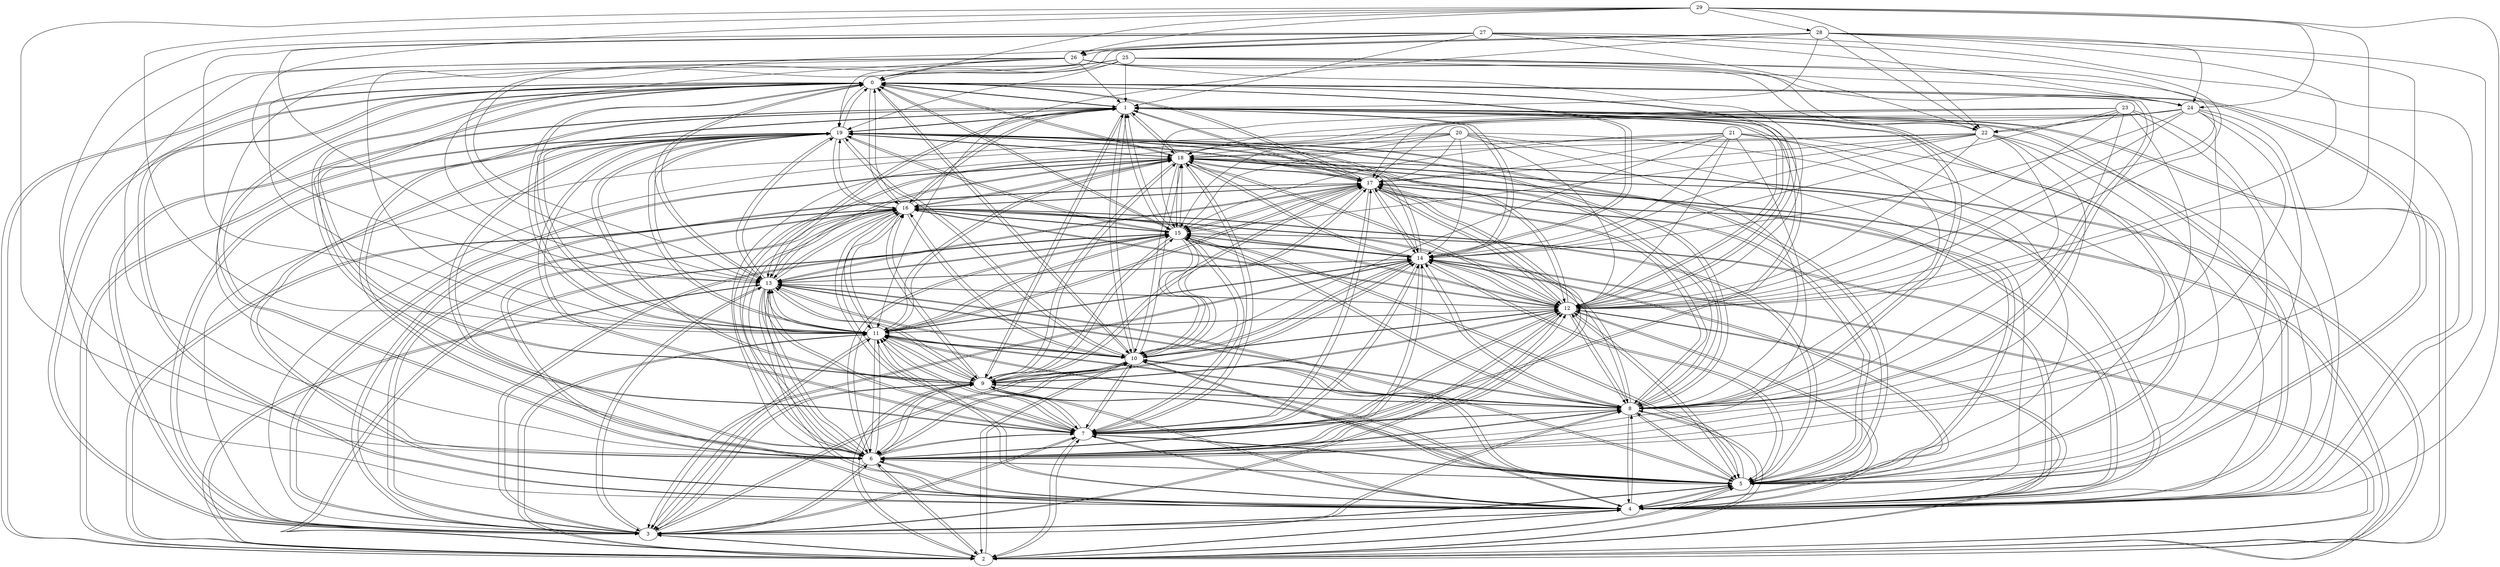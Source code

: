 digraph b {
0 -> 1 ;
0 -> 2 ;
0 -> 3 ;
0 -> 4 ;
0 -> 5 ;
0 -> 6 ;
0 -> 7 ;
0 -> 8 ;
0 -> 9 ;
0 -> 10 ;
0 -> 11 ;
0 -> 12 ;
0 -> 13 ;
0 -> 14 ;
0 -> 15 ;
0 -> 16 ;
0 -> 17 ;
0 -> 18 ;
0 -> 19 ;
1 -> 0 ;
1 -> 2 ;
1 -> 3 ;
1 -> 4 ;
1 -> 5 ;
1 -> 6 ;
1 -> 7 ;
1 -> 8 ;
1 -> 9 ;
1 -> 10 ;
1 -> 11 ;
1 -> 12 ;
1 -> 13 ;
1 -> 14 ;
1 -> 15 ;
1 -> 16 ;
1 -> 17 ;
1 -> 18 ;
1 -> 19 ;
2 -> 0 ;
2 -> 1 ;
2 -> 3 ;
2 -> 4 ;
2 -> 5 ;
2 -> 6 ;
2 -> 7 ;
2 -> 8 ;
2 -> 9 ;
2 -> 10 ;
2 -> 11 ;
2 -> 12 ;
2 -> 13 ;
2 -> 14 ;
2 -> 15 ;
2 -> 16 ;
2 -> 17 ;
2 -> 18 ;
2 -> 19 ;
3 -> 0 ;
3 -> 1 ;
3 -> 2 ;
3 -> 4 ;
3 -> 5 ;
3 -> 6 ;
3 -> 7 ;
3 -> 8 ;
3 -> 9 ;
3 -> 10 ;
3 -> 11 ;
3 -> 12 ;
3 -> 13 ;
3 -> 14 ;
3 -> 15 ;
3 -> 16 ;
3 -> 17 ;
3 -> 18 ;
3 -> 19 ;
4 -> 0 ;
4 -> 1 ;
4 -> 2 ;
4 -> 3 ;
4 -> 5 ;
4 -> 6 ;
4 -> 7 ;
4 -> 8 ;
4 -> 9 ;
4 -> 10 ;
4 -> 11 ;
4 -> 12 ;
4 -> 13 ;
4 -> 14 ;
4 -> 15 ;
4 -> 16 ;
4 -> 17 ;
4 -> 18 ;
4 -> 19 ;
5 -> 0 ;
5 -> 1 ;
5 -> 2 ;
5 -> 3 ;
5 -> 4 ;
5 -> 6 ;
5 -> 7 ;
5 -> 8 ;
5 -> 9 ;
5 -> 10 ;
5 -> 11 ;
5 -> 12 ;
5 -> 13 ;
5 -> 14 ;
5 -> 15 ;
5 -> 16 ;
5 -> 17 ;
5 -> 18 ;
5 -> 19 ;
6 -> 0 ;
6 -> 1 ;
6 -> 2 ;
6 -> 3 ;
6 -> 4 ;
6 -> 5 ;
6 -> 7 ;
6 -> 8 ;
6 -> 9 ;
6 -> 10 ;
6 -> 11 ;
6 -> 12 ;
6 -> 13 ;
6 -> 14 ;
6 -> 15 ;
6 -> 16 ;
6 -> 17 ;
6 -> 18 ;
6 -> 19 ;
7 -> 0 ;
7 -> 1 ;
7 -> 2 ;
7 -> 3 ;
7 -> 4 ;
7 -> 5 ;
7 -> 6 ;
7 -> 8 ;
7 -> 9 ;
7 -> 10 ;
7 -> 11 ;
7 -> 12 ;
7 -> 13 ;
7 -> 14 ;
7 -> 15 ;
7 -> 16 ;
7 -> 17 ;
7 -> 18 ;
7 -> 19 ;
8 -> 0 ;
8 -> 1 ;
8 -> 2 ;
8 -> 3 ;
8 -> 4 ;
8 -> 5 ;
8 -> 6 ;
8 -> 7 ;
8 -> 9 ;
8 -> 10 ;
8 -> 11 ;
8 -> 12 ;
8 -> 13 ;
8 -> 14 ;
8 -> 15 ;
8 -> 16 ;
8 -> 17 ;
8 -> 18 ;
8 -> 19 ;
9 -> 0 ;
9 -> 1 ;
9 -> 2 ;
9 -> 3 ;
9 -> 4 ;
9 -> 5 ;
9 -> 6 ;
9 -> 7 ;
9 -> 8 ;
9 -> 10 ;
9 -> 11 ;
9 -> 12 ;
9 -> 13 ;
9 -> 14 ;
9 -> 15 ;
9 -> 16 ;
9 -> 17 ;
9 -> 18 ;
9 -> 19 ;
10 -> 0 ;
10 -> 1 ;
10 -> 2 ;
10 -> 3 ;
10 -> 4 ;
10 -> 5 ;
10 -> 6 ;
10 -> 7 ;
10 -> 8 ;
10 -> 9 ;
10 -> 11 ;
10 -> 12 ;
10 -> 13 ;
10 -> 14 ;
10 -> 15 ;
10 -> 16 ;
10 -> 17 ;
10 -> 18 ;
10 -> 19 ;
11 -> 0 ;
11 -> 1 ;
11 -> 2 ;
11 -> 3 ;
11 -> 4 ;
11 -> 5 ;
11 -> 6 ;
11 -> 7 ;
11 -> 8 ;
11 -> 9 ;
11 -> 10 ;
11 -> 12 ;
11 -> 13 ;
11 -> 14 ;
11 -> 15 ;
11 -> 16 ;
11 -> 17 ;
11 -> 18 ;
11 -> 19 ;
12 -> 0 ;
12 -> 1 ;
12 -> 2 ;
12 -> 3 ;
12 -> 4 ;
12 -> 5 ;
12 -> 6 ;
12 -> 7 ;
12 -> 8 ;
12 -> 9 ;
12 -> 10 ;
12 -> 11 ;
12 -> 13 ;
12 -> 14 ;
12 -> 15 ;
12 -> 16 ;
12 -> 17 ;
12 -> 18 ;
12 -> 19 ;
13 -> 0 ;
13 -> 1 ;
13 -> 2 ;
13 -> 3 ;
13 -> 4 ;
13 -> 5 ;
13 -> 6 ;
13 -> 7 ;
13 -> 8 ;
13 -> 9 ;
13 -> 10 ;
13 -> 11 ;
13 -> 12 ;
13 -> 14 ;
13 -> 15 ;
13 -> 16 ;
13 -> 17 ;
13 -> 18 ;
13 -> 19 ;
14 -> 0 ;
14 -> 1 ;
14 -> 2 ;
14 -> 3 ;
14 -> 4 ;
14 -> 5 ;
14 -> 6 ;
14 -> 7 ;
14 -> 8 ;
14 -> 9 ;
14 -> 10 ;
14 -> 11 ;
14 -> 12 ;
14 -> 13 ;
14 -> 15 ;
14 -> 16 ;
14 -> 17 ;
14 -> 18 ;
14 -> 19 ;
15 -> 0 ;
15 -> 1 ;
15 -> 2 ;
15 -> 3 ;
15 -> 4 ;
15 -> 5 ;
15 -> 6 ;
15 -> 7 ;
15 -> 8 ;
15 -> 9 ;
15 -> 10 ;
15 -> 11 ;
15 -> 12 ;
15 -> 13 ;
15 -> 14 ;
15 -> 16 ;
15 -> 17 ;
15 -> 18 ;
15 -> 19 ;
16 -> 0 ;
16 -> 1 ;
16 -> 2 ;
16 -> 3 ;
16 -> 4 ;
16 -> 5 ;
16 -> 6 ;
16 -> 7 ;
16 -> 8 ;
16 -> 9 ;
16 -> 10 ;
16 -> 11 ;
16 -> 12 ;
16 -> 13 ;
16 -> 14 ;
16 -> 15 ;
16 -> 17 ;
16 -> 18 ;
16 -> 19 ;
17 -> 0 ;
17 -> 1 ;
17 -> 2 ;
17 -> 3 ;
17 -> 4 ;
17 -> 5 ;
17 -> 6 ;
17 -> 7 ;
17 -> 8 ;
17 -> 9 ;
17 -> 10 ;
17 -> 11 ;
17 -> 12 ;
17 -> 13 ;
17 -> 14 ;
17 -> 15 ;
17 -> 16 ;
17 -> 18 ;
17 -> 19 ;
18 -> 0 ;
18 -> 1 ;
18 -> 2 ;
18 -> 3 ;
18 -> 4 ;
18 -> 5 ;
18 -> 6 ;
18 -> 7 ;
18 -> 8 ;
18 -> 9 ;
18 -> 10 ;
18 -> 11 ;
18 -> 12 ;
18 -> 13 ;
18 -> 14 ;
18 -> 15 ;
18 -> 16 ;
18 -> 17 ;
18 -> 19 ;
19 -> 0 ;
19 -> 1 ;
19 -> 2 ;
19 -> 3 ;
19 -> 4 ;
19 -> 5 ;
19 -> 6 ;
19 -> 7 ;
19 -> 8 ;
19 -> 9 ;
19 -> 10 ;
19 -> 11 ;
19 -> 12 ;
19 -> 13 ;
19 -> 14 ;
19 -> 15 ;
19 -> 16 ;
19 -> 17 ;
19 -> 18 ;
20 -> 5 ;
20 -> 6 ;
20 -> 4 ;
20 -> 12 ;
20 -> 18 ;
20 -> 14 ;
20 -> 8 ;
20 -> 17 ;
20 -> 15 ;
20 -> 3 ;
21 -> 5 ;
21 -> 6 ;
21 -> 4 ;
21 -> 12 ;
21 -> 18 ;
21 -> 14 ;
21 -> 8 ;
21 -> 17 ;
21 -> 15 ;
21 -> 10 ;
22 -> 5 ;
22 -> 6 ;
22 -> 4 ;
22 -> 12 ;
22 -> 18 ;
22 -> 14 ;
22 -> 8 ;
22 -> 17 ;
22 -> 15 ;
22 -> 3 ;
23 -> 5 ;
23 -> 6 ;
23 -> 4 ;
23 -> 12 ;
23 -> 18 ;
23 -> 14 ;
23 -> 8 ;
23 -> 22 ;
23 -> 17 ;
23 -> 15 ;
24 -> 5 ;
24 -> 6 ;
24 -> 4 ;
24 -> 12 ;
24 -> 18 ;
24 -> 14 ;
24 -> 8 ;
24 -> 22 ;
24 -> 17 ;
24 -> 15 ;
25 -> 6 ;
25 -> 4 ;
25 -> 12 ;
25 -> 22 ;
25 -> 24 ;
25 -> 11 ;
25 -> 13 ;
25 -> 0 ;
25 -> 1 ;
25 -> 19 ;
26 -> 6 ;
26 -> 4 ;
26 -> 12 ;
26 -> 22 ;
26 -> 24 ;
26 -> 11 ;
26 -> 13 ;
26 -> 0 ;
26 -> 1 ;
26 -> 19 ;
27 -> 6 ;
27 -> 4 ;
27 -> 12 ;
27 -> 22 ;
27 -> 24 ;
27 -> 26 ;
27 -> 11 ;
27 -> 13 ;
27 -> 0 ;
27 -> 1 ;
28 -> 6 ;
28 -> 4 ;
28 -> 12 ;
28 -> 22 ;
28 -> 24 ;
28 -> 26 ;
28 -> 11 ;
28 -> 13 ;
28 -> 0 ;
28 -> 1 ;
29 -> 6 ;
29 -> 4 ;
29 -> 12 ;
29 -> 28 ;
29 -> 22 ;
29 -> 24 ;
29 -> 26 ;
29 -> 11 ;
29 -> 13 ;
29 -> 0 ;
}
